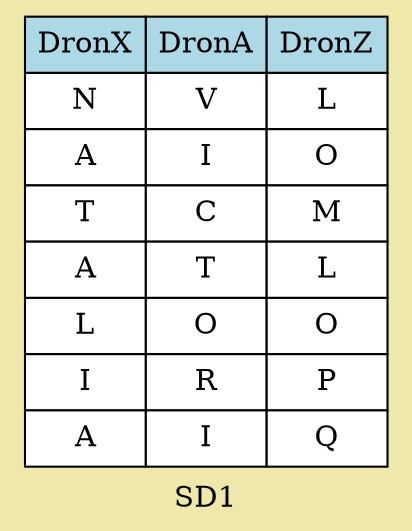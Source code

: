 digraph G {
  node [shape=plaintext];
  label="SD1";
  bgcolor="palegoldenrod";
SD1  [
    label=<<table border="0" cellborder="1" cellspacing="0" cellpadding="5">
      <tr>
        <td bgcolor="lightblue">DronX</td>
        <td bgcolor="lightblue">DronA</td>
        <td bgcolor="lightblue">DronZ</td>
      </tr>
      <tr>
        <td bgcolor="White">N</td>
        <td bgcolor="White">V</td>
        <td bgcolor="White">L</td>
      </tr>
      <tr>
        <td bgcolor="White">A</td>
        <td bgcolor="White">I</td>
        <td bgcolor="White">O</td>
      </tr>
      <tr>
        <td bgcolor="White">T</td>
        <td bgcolor="White">C</td>
        <td bgcolor="White">M</td>
      </tr>
      <tr>
        <td bgcolor="White">A</td>
        <td bgcolor="White">T</td>
        <td bgcolor="White">L</td>
      </tr>
      <tr>
        <td bgcolor="White">L</td>
        <td bgcolor="White">O</td>
        <td bgcolor="White">O</td>
      </tr>
      <tr>
        <td bgcolor="White">I</td>
        <td bgcolor="White">R</td>
        <td bgcolor="White">P</td>
      </tr>
      <tr>
        <td bgcolor="White">A</td>
        <td bgcolor="White">I</td>
        <td bgcolor="White">Q</td>
      </tr>
    </table>>
  ];
}
